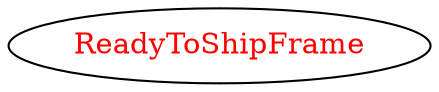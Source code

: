digraph dependencyGraph {
 concentrate=true;
 ranksep="2.0";
 rankdir="LR"; 
 splines="ortho";
"ReadyToShipFrame" [fontcolor="red"];
}